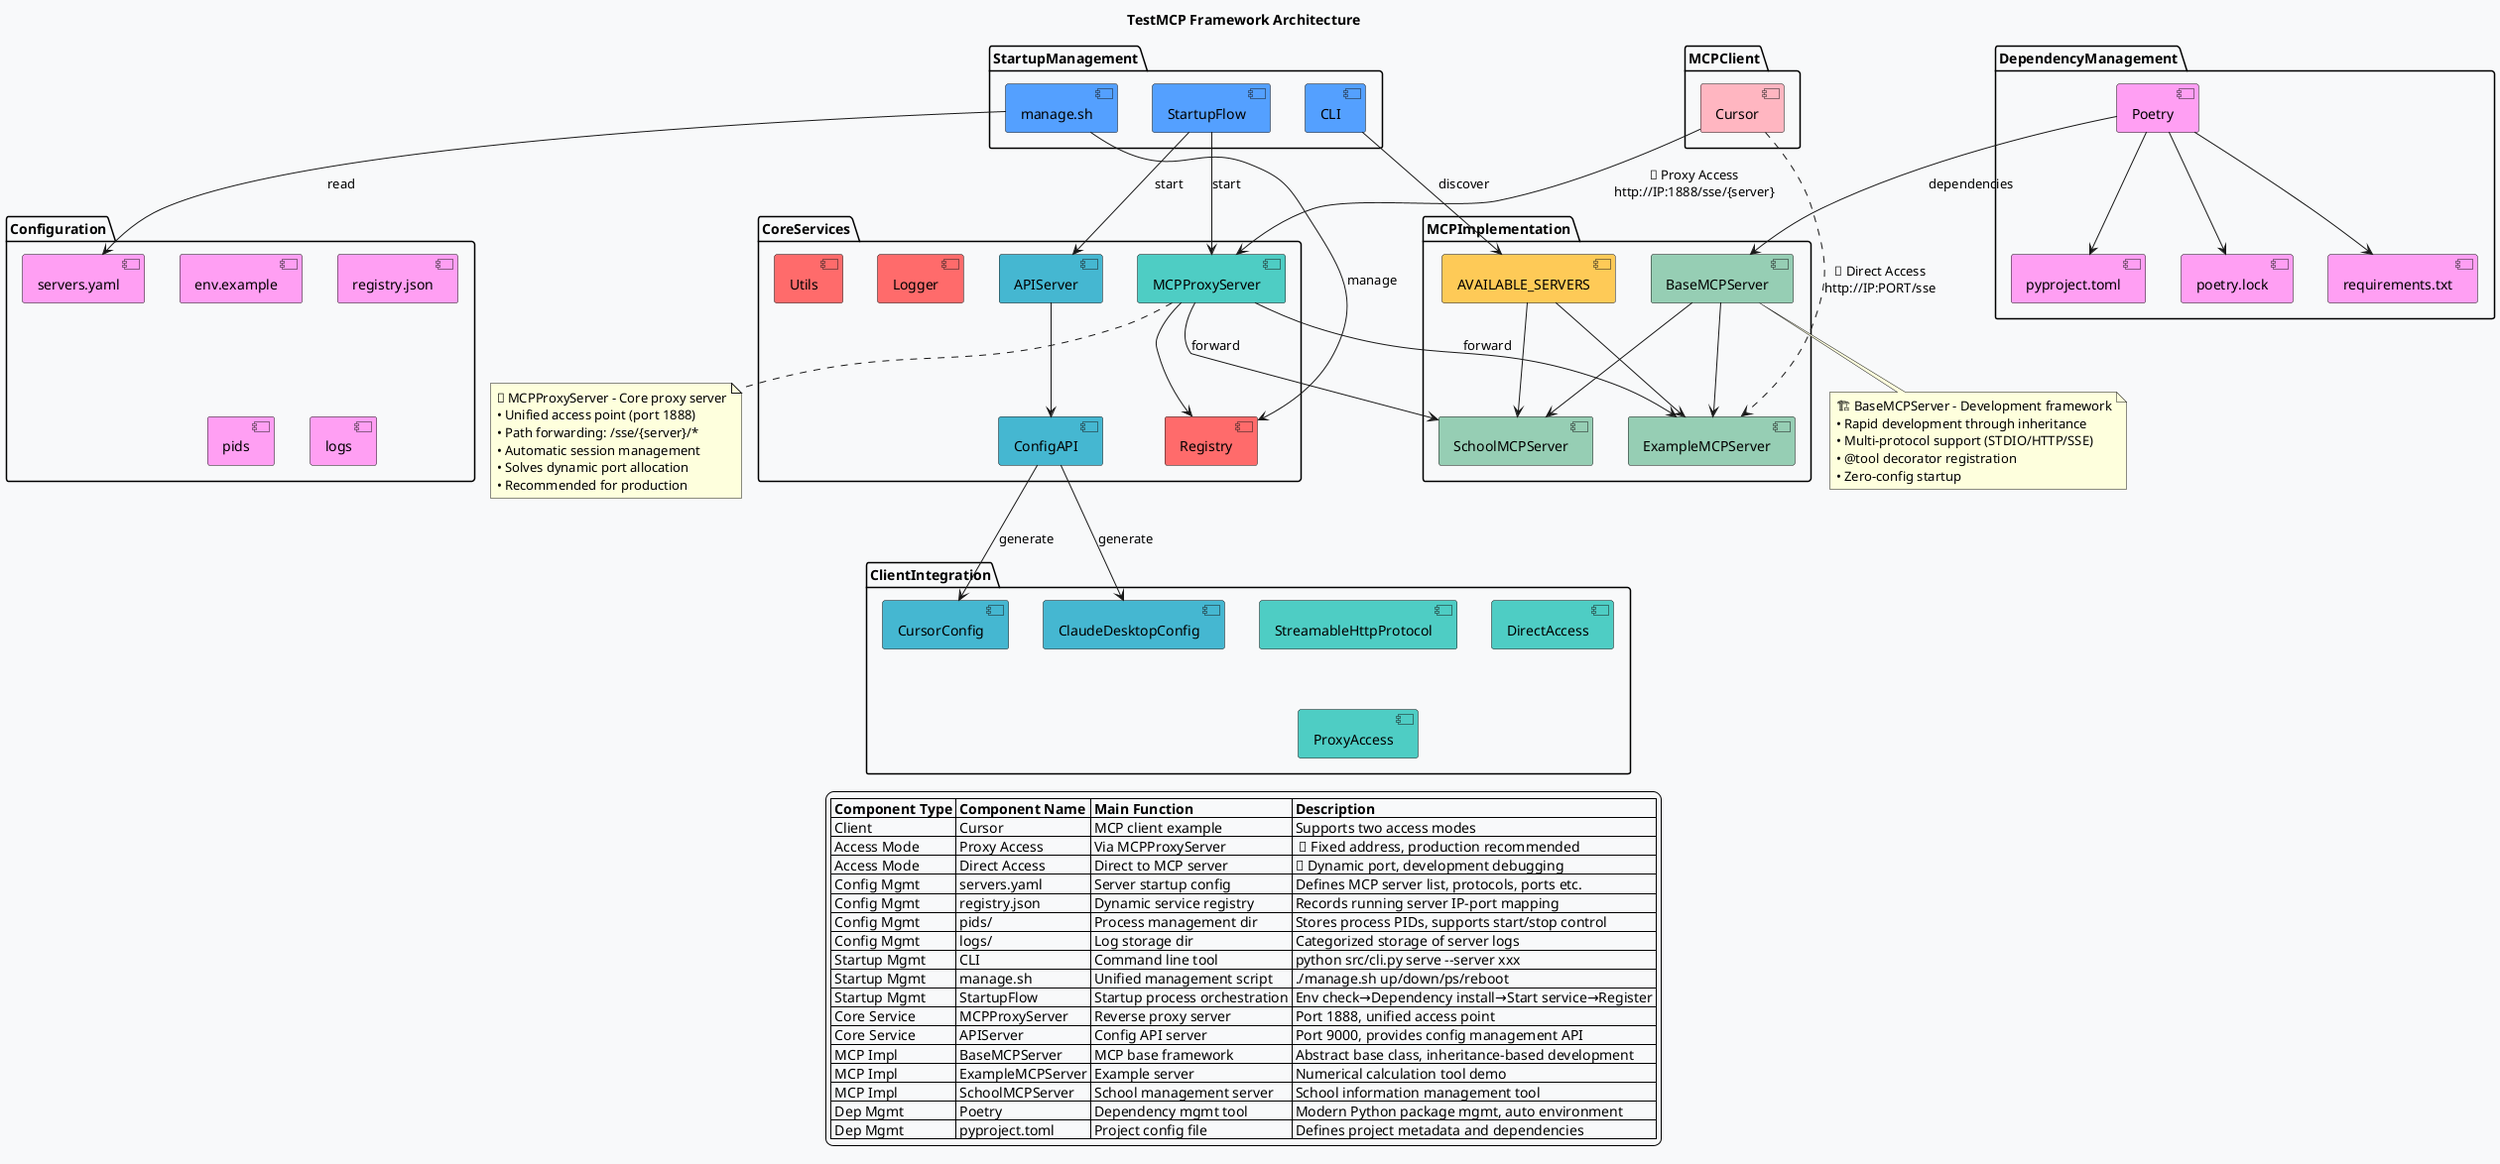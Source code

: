 @startuml
title TestMCP Framework Architecture


skinparam backgroundColor #F8F9FA


package DependencyManagement {
    [Poetry] #FF9FF3
    [pyproject.toml] #FF9FF3
    [poetry.lock] #FF9FF3
    [requirements.txt] #FF9FF3
    
    Poetry --> pyproject.toml
    Poetry --> poetry.lock
    Poetry --> requirements.txt
}


package Configuration {
    [servers.yaml] #FF9FF3
    [env.example] #FF9FF3
    [registry.json] #FF9FF3
    [pids] #FF9FF3
    [logs] #FF9FF3
}


package CoreServices {
    [MCPProxyServer] #4ECDC4
    [APIServer] #45B7D1
    [ConfigAPI] #45B7D1
    [Registry] #FF6B6B
    [Logger] #FF6B6B
    [Utils] #FF6B6B
    
    APIServer --> ConfigAPI
    MCPProxyServer --> Registry
}


package MCPImplementation {
    [BaseMCPServer] #96CEB4
    [ExampleMCPServer] #96CEB4
    [SchoolMCPServer] #96CEB4
    [AVAILABLE_SERVERS] #FECA57
    
    BaseMCPServer --> ExampleMCPServer
    BaseMCPServer --> SchoolMCPServer
    AVAILABLE_SERVERS --> ExampleMCPServer
    AVAILABLE_SERVERS --> SchoolMCPServer
}


package StartupManagement {
    [CLI] #54A0FF
    [manage.sh] #54A0FF
    [StartupFlow] #54A0FF
}


package ClientIntegration {
    [CursorConfig] #45B7D1
    [ClaudeDesktopConfig] #45B7D1
    [StreamableHttpProtocol] #4ECDC4
    [DirectAccess] #4ECDC4
    [ProxyAccess] #4ECDC4
}


package MCPClient {
    [Cursor] #FFB6C1
}


' Proxy access mode (Recommended) - Solid line
Cursor --> MCPProxyServer : 🌟 Proxy Access\nhttp://IP:1888/sse/{server}
MCPProxyServer --> ExampleMCPServer : forward
MCPProxyServer --> SchoolMCPServer : forward


' Direct access mode (Development debugging) - Dashed line
Cursor ..> ExampleMCPServer :  🔧 Direct Access\nhttp://IP:PORT/sse


' Other relationships
ConfigAPI --> CursorConfig : generate
ConfigAPI --> ClaudeDesktopConfig : generate
CLI --> AVAILABLE_SERVERS : discover
manage.sh --> servers.yaml : read
manage.sh --> Registry : manage
Poetry --> BaseMCPServer : dependencies
StartupFlow --> MCPProxyServer : start
StartupFlow --> APIServer : start


' Core component descriptions
note bottom of MCPProxyServer
🌟 MCPProxyServer - Core proxy server
• Unified access point (port 1888)
• Path forwarding: /sse/{server}/*
• Automatic session management
• Solves dynamic port allocation
• Recommended for production
end note


note bottom of BaseMCPServer
🏗️ BaseMCPServer - Development framework
• Rapid development through inheritance
• Multi-protocol support (STDIO/HTTP/SSE)
• @tool decorator registration
• Zero-config startup
end note


' Main component functionality table
legend bottom
|= Component Type |= Component Name |= Main Function |= Description |
| Client | Cursor | MCP client example | Supports two access modes |
| Access Mode | Proxy Access | Via MCPProxyServer |  🌟 Fixed address, production recommended |
| Access Mode | Direct Access | Direct to MCP server | 🔧 Dynamic port, development debugging |
| Config Mgmt | servers.yaml | Server startup config | Defines MCP server list, protocols, ports etc. |
| Config Mgmt | registry.json | Dynamic service registry | Records running server IP-port mapping |
| Config Mgmt | pids/ | Process management dir | Stores process PIDs, supports start/stop control |
| Config Mgmt | logs/ | Log storage dir | Categorized storage of server logs |
| Startup Mgmt | CLI | Command line tool | python src/cli.py serve --server xxx |
| Startup Mgmt | manage.sh | Unified management script | ./manage.sh up/down/ps/reboot |
| Startup Mgmt | StartupFlow | Startup process orchestration | Env check→Dependency install→Start service→Register |
| Core Service | MCPProxyServer | Reverse proxy server | Port 1888, unified access point |
| Core Service | APIServer | Config API server | Port 9000, provides config management API |
| MCP Impl | BaseMCPServer | MCP base framework | Abstract base class, inheritance-based development |
| MCP Impl | ExampleMCPServer | Example server | Numerical calculation tool demo |
| MCP Impl | SchoolMCPServer | School management server | School information management tool |
| Dep Mgmt | Poetry | Dependency mgmt tool | Modern Python package mgmt, auto environment |
| Dep Mgmt | pyproject.toml | Project config file | Defines project metadata and dependencies |
endlegend


@enduml